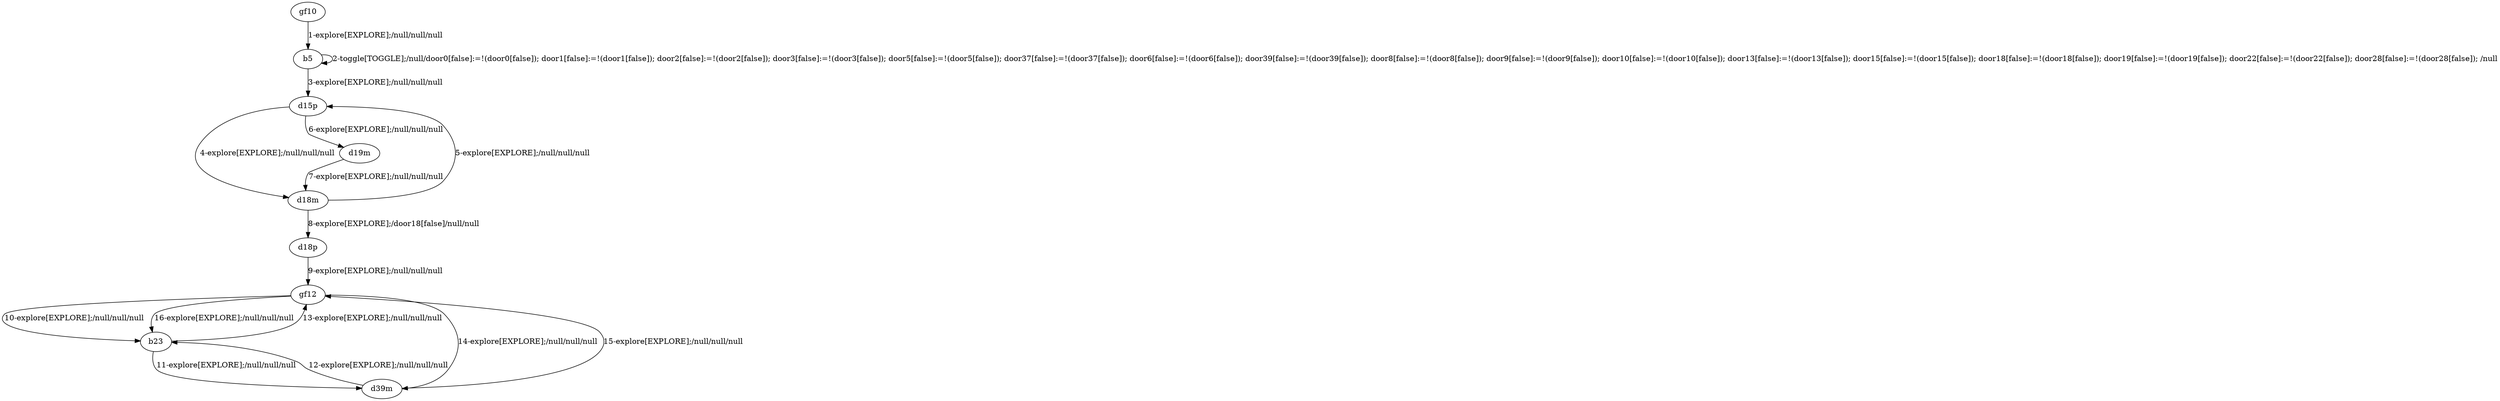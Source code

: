 # Total number of goals covered by this test: 5
# gf12 --> d39m
# d18p --> gf12
# d39m --> gf12
# gf12 --> b23
# b23 --> d39m

digraph g {
"gf10" -> "b5" [label = "1-explore[EXPLORE];/null/null/null"];
"b5" -> "b5" [label = "2-toggle[TOGGLE];/null/door0[false]:=!(door0[false]); door1[false]:=!(door1[false]); door2[false]:=!(door2[false]); door3[false]:=!(door3[false]); door5[false]:=!(door5[false]); door37[false]:=!(door37[false]); door6[false]:=!(door6[false]); door39[false]:=!(door39[false]); door8[false]:=!(door8[false]); door9[false]:=!(door9[false]); door10[false]:=!(door10[false]); door13[false]:=!(door13[false]); door15[false]:=!(door15[false]); door18[false]:=!(door18[false]); door19[false]:=!(door19[false]); door22[false]:=!(door22[false]); door28[false]:=!(door28[false]); /null"];
"b5" -> "d15p" [label = "3-explore[EXPLORE];/null/null/null"];
"d15p" -> "d18m" [label = "4-explore[EXPLORE];/null/null/null"];
"d18m" -> "d15p" [label = "5-explore[EXPLORE];/null/null/null"];
"d15p" -> "d19m" [label = "6-explore[EXPLORE];/null/null/null"];
"d19m" -> "d18m" [label = "7-explore[EXPLORE];/null/null/null"];
"d18m" -> "d18p" [label = "8-explore[EXPLORE];/door18[false]/null/null"];
"d18p" -> "gf12" [label = "9-explore[EXPLORE];/null/null/null"];
"gf12" -> "b23" [label = "10-explore[EXPLORE];/null/null/null"];
"b23" -> "d39m" [label = "11-explore[EXPLORE];/null/null/null"];
"d39m" -> "b23" [label = "12-explore[EXPLORE];/null/null/null"];
"b23" -> "gf12" [label = "13-explore[EXPLORE];/null/null/null"];
"gf12" -> "d39m" [label = "14-explore[EXPLORE];/null/null/null"];
"d39m" -> "gf12" [label = "15-explore[EXPLORE];/null/null/null"];
"gf12" -> "b23" [label = "16-explore[EXPLORE];/null/null/null"];
}
